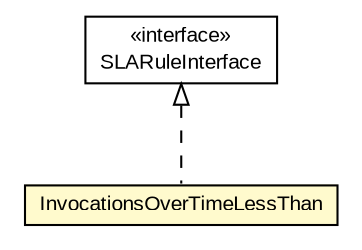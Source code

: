 #!/usr/local/bin/dot
#
# Class diagram 
# Generated by UMLGraph version R5_6-24-gf6e263 (http://www.umlgraph.org/)
#

digraph G {
	edge [fontname="arial",fontsize=10,labelfontname="arial",labelfontsize=10];
	node [fontname="arial",fontsize=10,shape=plaintext];
	nodesep=0.25;
	ranksep=0.5;
	// org.miloss.fgsms.plugins.sla.SLARuleInterface
	c726266 [label=<<table title="org.miloss.fgsms.plugins.sla.SLARuleInterface" border="0" cellborder="1" cellspacing="0" cellpadding="2" port="p" href="../../plugins/sla/SLARuleInterface.html">
		<tr><td><table border="0" cellspacing="0" cellpadding="1">
<tr><td align="center" balign="center"> &#171;interface&#187; </td></tr>
<tr><td align="center" balign="center"> SLARuleInterface </td></tr>
		</table></td></tr>
		</table>>, URL="../../plugins/sla/SLARuleInterface.html", fontname="arial", fontcolor="black", fontsize=10.0];
	// org.miloss.fgsms.sla.rules.InvocationsOverTimeLessThan
	c727067 [label=<<table title="org.miloss.fgsms.sla.rules.InvocationsOverTimeLessThan" border="0" cellborder="1" cellspacing="0" cellpadding="2" port="p" bgcolor="lemonChiffon" href="./InvocationsOverTimeLessThan.html">
		<tr><td><table border="0" cellspacing="0" cellpadding="1">
<tr><td align="center" balign="center"> InvocationsOverTimeLessThan </td></tr>
		</table></td></tr>
		</table>>, URL="./InvocationsOverTimeLessThan.html", fontname="arial", fontcolor="black", fontsize=10.0];
	//org.miloss.fgsms.sla.rules.InvocationsOverTimeLessThan implements org.miloss.fgsms.plugins.sla.SLARuleInterface
	c726266:p -> c727067:p [dir=back,arrowtail=empty,style=dashed];
}

